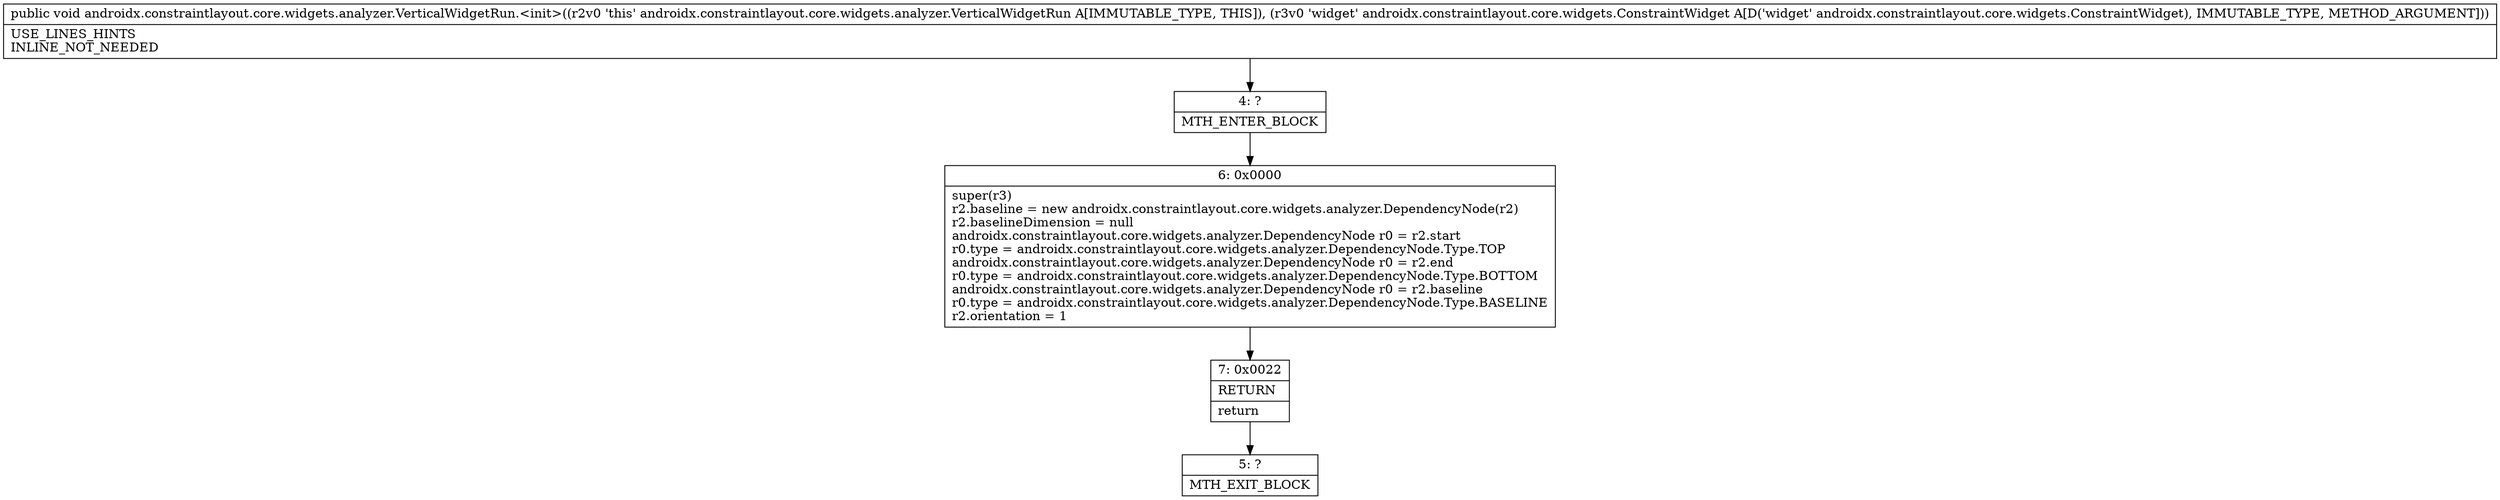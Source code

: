 digraph "CFG forandroidx.constraintlayout.core.widgets.analyzer.VerticalWidgetRun.\<init\>(Landroidx\/constraintlayout\/core\/widgets\/ConstraintWidget;)V" {
Node_4 [shape=record,label="{4\:\ ?|MTH_ENTER_BLOCK\l}"];
Node_6 [shape=record,label="{6\:\ 0x0000|super(r3)\lr2.baseline = new androidx.constraintlayout.core.widgets.analyzer.DependencyNode(r2)\lr2.baselineDimension = null\landroidx.constraintlayout.core.widgets.analyzer.DependencyNode r0 = r2.start\lr0.type = androidx.constraintlayout.core.widgets.analyzer.DependencyNode.Type.TOP\landroidx.constraintlayout.core.widgets.analyzer.DependencyNode r0 = r2.end\lr0.type = androidx.constraintlayout.core.widgets.analyzer.DependencyNode.Type.BOTTOM\landroidx.constraintlayout.core.widgets.analyzer.DependencyNode r0 = r2.baseline\lr0.type = androidx.constraintlayout.core.widgets.analyzer.DependencyNode.Type.BASELINE\lr2.orientation = 1\l}"];
Node_7 [shape=record,label="{7\:\ 0x0022|RETURN\l|return\l}"];
Node_5 [shape=record,label="{5\:\ ?|MTH_EXIT_BLOCK\l}"];
MethodNode[shape=record,label="{public void androidx.constraintlayout.core.widgets.analyzer.VerticalWidgetRun.\<init\>((r2v0 'this' androidx.constraintlayout.core.widgets.analyzer.VerticalWidgetRun A[IMMUTABLE_TYPE, THIS]), (r3v0 'widget' androidx.constraintlayout.core.widgets.ConstraintWidget A[D('widget' androidx.constraintlayout.core.widgets.ConstraintWidget), IMMUTABLE_TYPE, METHOD_ARGUMENT]))  | USE_LINES_HINTS\lINLINE_NOT_NEEDED\l}"];
MethodNode -> Node_4;Node_4 -> Node_6;
Node_6 -> Node_7;
Node_7 -> Node_5;
}

